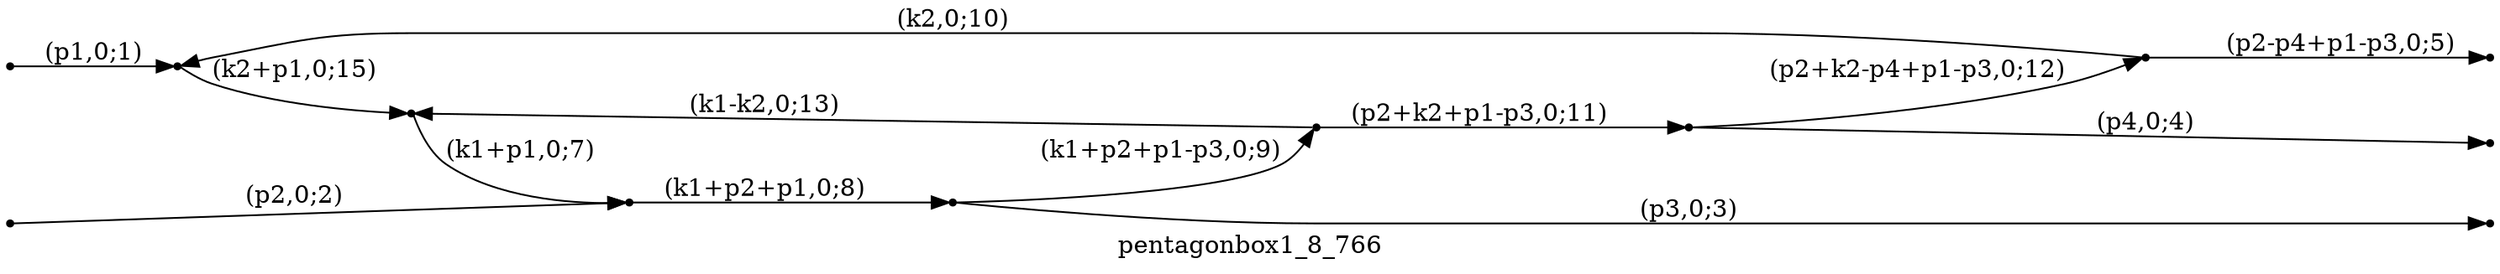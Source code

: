 digraph pentagonbox1_8_766 {
  label="pentagonbox1_8_766";
  rankdir="LR";
  subgraph edges {
    -1 -> 7 [label="(p1,0;1)"];
    -2 -> 1 [label="(p2,0;2)"];
    2 -> -3 [label="(p3,0;3)"];
    5 -> -4 [label="(p4,0;4)"];
    3 -> -5 [label="(p2-p4+p1-p3,0;5)"];
    6 -> 1 [label="(k1+p1,0;7)"];
    1 -> 2 [label="(k1+p2+p1,0;8)"];
    2 -> 4 [label="(k1+p2+p1-p3,0;9)"];
    3 -> 7 [label="(k2,0;10)"];
    4 -> 5 [label="(p2+k2+p1-p3,0;11)"];
    5 -> 3 [label="(p2+k2-p4+p1-p3,0;12)"];
    4 -> 6 [label="(k1-k2,0;13)"];
    7 -> 6 [label="(k2+p1,0;15)"];
  }
  subgraph incoming { rank="source"; -1; -2; }
  subgraph outgoing { rank="sink"; -3; -4; -5; }
-5 [shape=point];
-4 [shape=point];
-3 [shape=point];
-2 [shape=point];
-1 [shape=point];
1 [shape=point];
2 [shape=point];
3 [shape=point];
4 [shape=point];
5 [shape=point];
6 [shape=point];
7 [shape=point];
}

